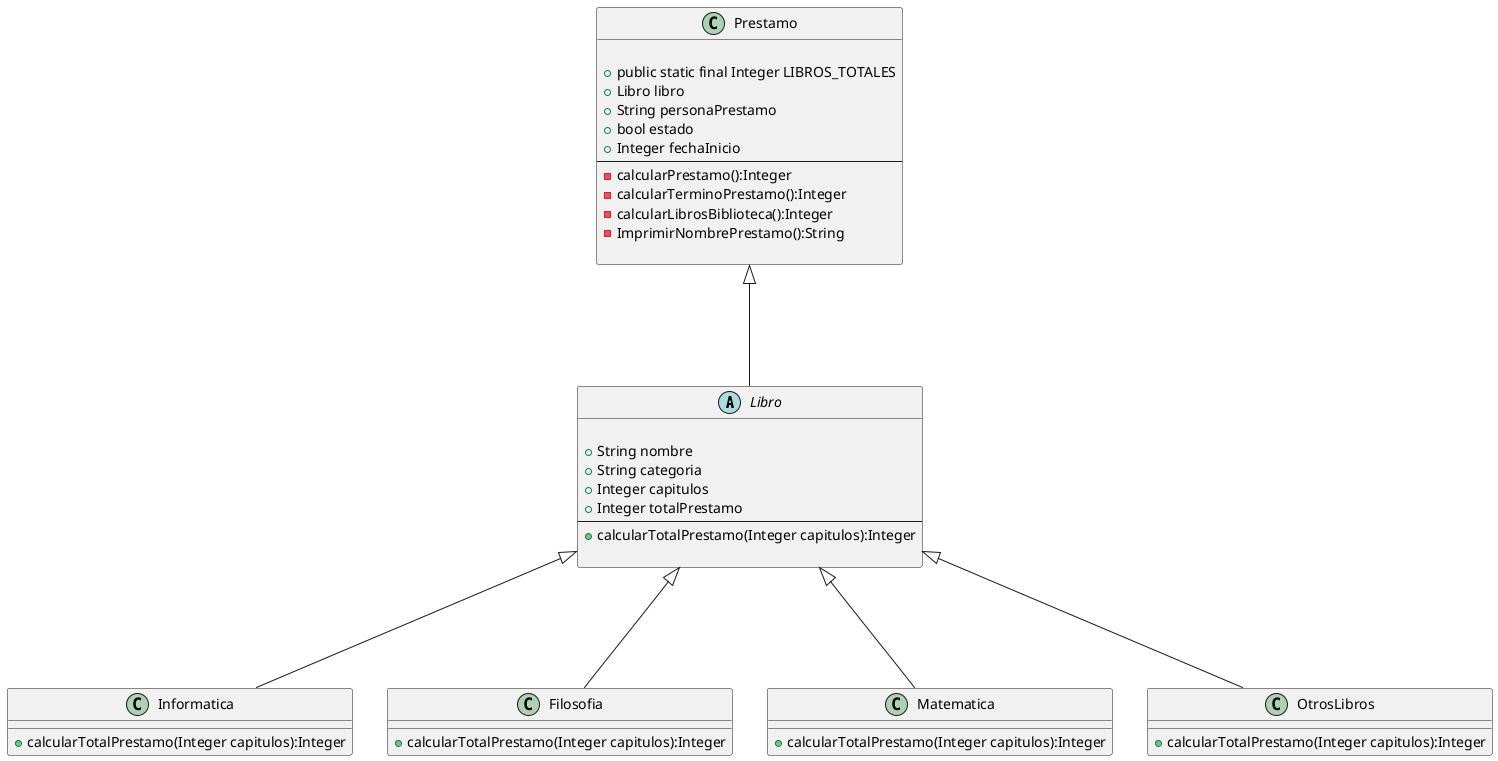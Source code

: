 @startuml
'https://plantuml.com/class-diagram

Libro <|--- Informatica
Libro <|--- Filosofia
Libro <|--- Matematica
Libro <|--- OtrosLibros
Prestamo <|--- Libro



class Prestamo{

+public static final Integer LIBROS_TOTALES
+Libro libro
+String personaPrestamo
+bool estado
+Integer fechaInicio
----
-calcularPrestamo():Integer
-calcularTerminoPrestamo():Integer
-calcularLibrosBiblioteca():Integer
-ImprimirNombrePrestamo():String

}

abstract class Libro{

+String nombre
+String categoria
+Integer capitulos
+Integer totalPrestamo
----
+calcularTotalPrestamo(Integer capitulos):Integer

}

class Informatica{
+calcularTotalPrestamo(Integer capitulos):Integer
}

class Filosofia{
+calcularTotalPrestamo(Integer capitulos):Integer
}

class Matematica{
+calcularTotalPrestamo(Integer capitulos):Integer
}

class OtrosLibros{
+calcularTotalPrestamo(Integer capitulos):Integer
}



@enduml